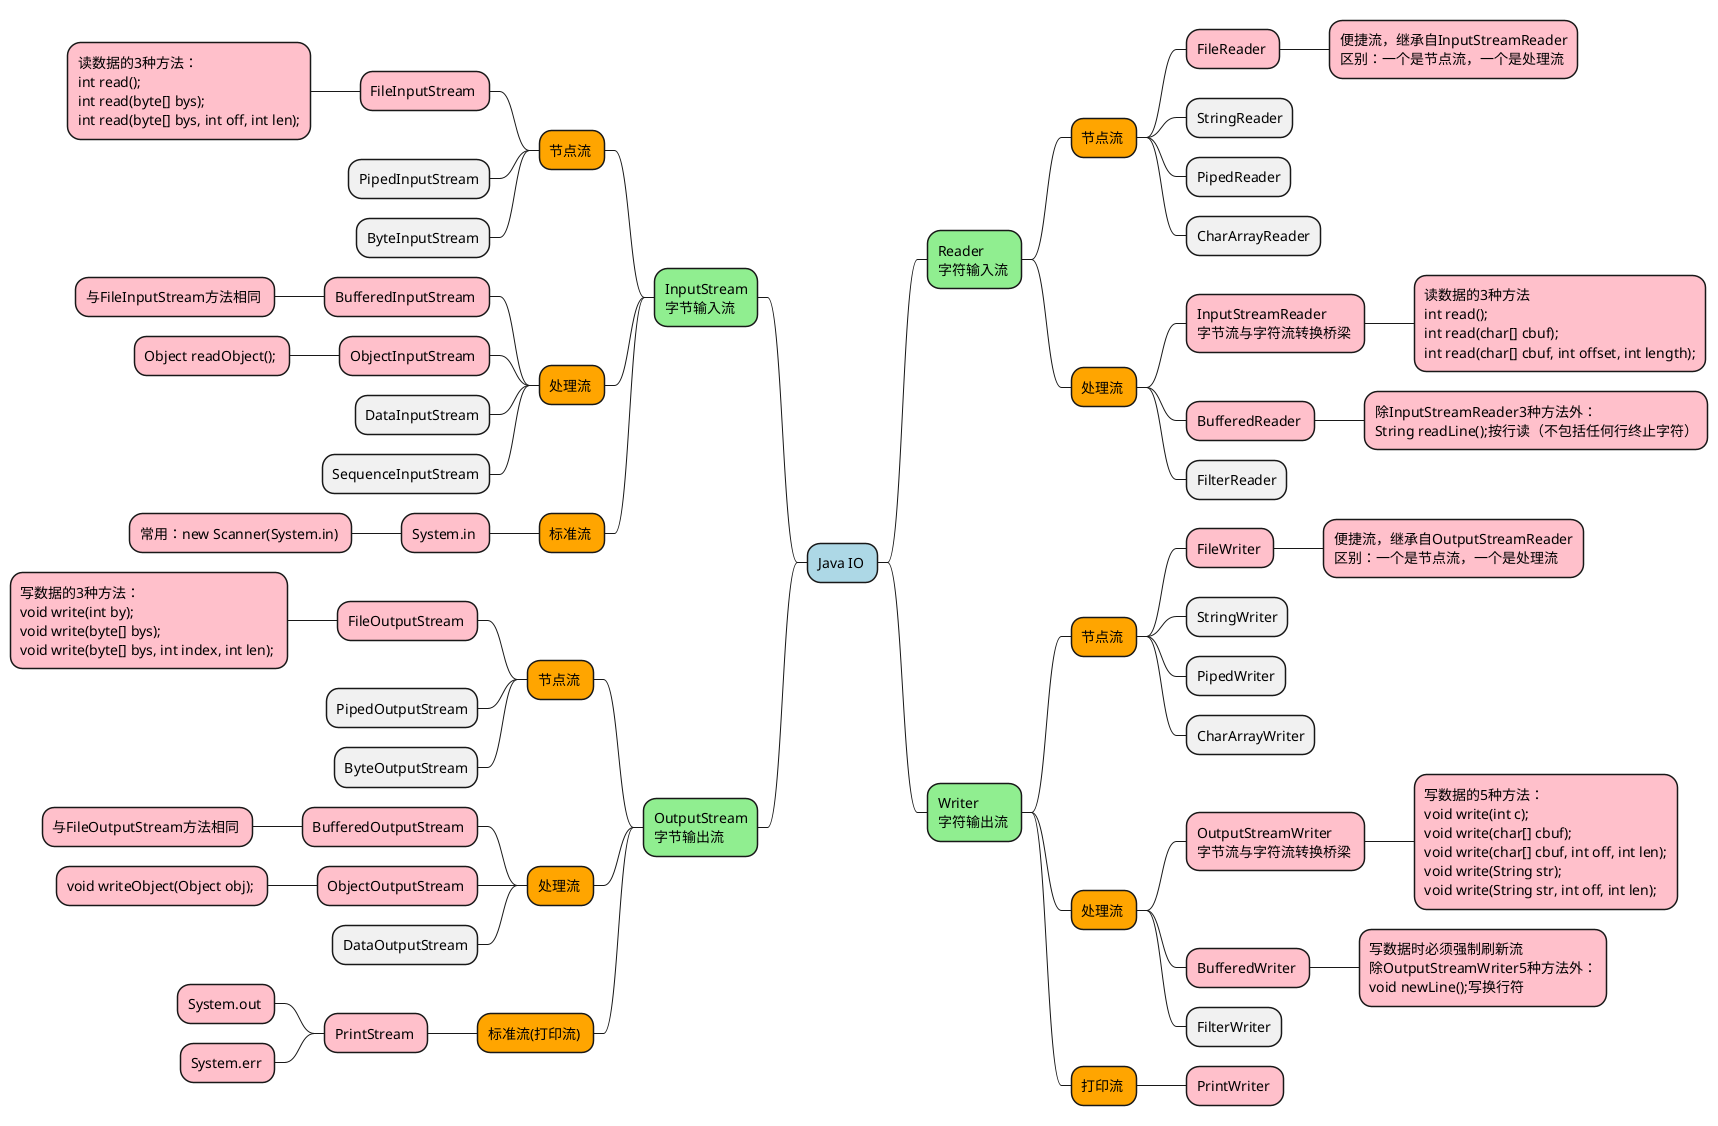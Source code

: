 @startmindmap
<style>
mindmapDiagram {
  .green {
    BackgroundColor lightgreen
  }
  .rose {
    BackgroundColor orange
  }
  .lightblue {
    BackgroundColor lightblue
  }
  .pink{
    BackgroundColor pink
  }
}
</style>
* Java IO <<lightblue>>
** Reader\n字符输入流 <<green>>
*** 节点流 <<rose>>
**** FileReader <<pink>>
***** 便捷流，继承自InputStreamReader\n区别：一个是节点流，一个是处理流<<pink>>
**** StringReader
**** PipedReader
**** CharArrayReader
*** 处理流 <<rose>>
**** InputStreamReader\n字节流与字符流转换桥梁 <<pink>>
***** 读数据的3种方法\nint read();\nint read(char[] cbuf);\nint read(char[] cbuf, int offset, int length);<<pink>>
**** BufferedReader <<pink>>
***** 除InputStreamReader3种方法外：\nString readLine();按行读（不包括任何行终止字符）<<pink>>
**** FilterReader


** Writer\n字符输出流 <<green>>
*** 节点流 <<rose>>
**** FileWriter <<pink>>
***** 便捷流，继承自OutputStreamReader\n区别：一个是节点流，一个是处理流<<pink>>
**** StringWriter
**** PipedWriter
**** CharArrayWriter
*** 处理流 <<rose>>
**** OutputStreamWriter\n字节流与字符流转换桥梁 <<pink>>
***** 写数据的5种方法：\nvoid write(int c);\nvoid write(char[] cbuf);\nvoid write(char[] cbuf, int off, int len);\nvoid write(String str);\nvoid write(String str, int off, int len);<<pink>>
**** BufferedWriter <<pink>>
***** 写数据时必须强制刷新流\n除OutputStreamWriter5种方法外：\nvoid newLine();写换行符<<pink>>
**** FilterWriter
*** 打印流 <<rose>>
**** PrintWriter <<pink>>


-- InputStream\n字节输入流 <<green>>
--- 节点流 <<rose>>
---- FileInputStream <<pink>>
----- 读数据的3种方法：\nint read();\nint read(byte[] bys);\nint read(byte[] bys, int off, int len);<<pink>>
---- PipedInputStream
---- ByteInputStream
--- 处理流 <<rose>>
---- BufferedInputStream <<pink>>
----- 与FileInputStream方法相同 <<pink>>
---- ObjectInputStream <<pink>>
----- Object readObject(); <<pink>>
---- DataInputStream
---- SequenceInputStream
--- 标准流 <<rose>>
---- System.in <<pink>>
----- 常用：new Scanner(System.in) <<pink>>


-- OutputStream\n字节输出流 <<green>>
--- 节点流 <<rose>>
---- FileOutputStream <<pink>>
----- 写数据的3种方法：\nvoid write(int by);\nvoid write(byte[] bys);\nvoid write(byte[] bys, int index, int len); <<pink>>
---- PipedOutputStream
---- ByteOutputStream
--- 处理流 <<rose>>
---- BufferedOutputStream <<pink>>
----- 与FileOutputStream方法相同 <<pink>>
---- ObjectOutputStream <<pink>>
----- void writeObject(Object obj); <<pink>>
---- DataOutputStream
--- 标准流(打印流) <<rose>>
---- PrintStream <<pink>>
----- System.out <<pink>>
----- System.err <<pink>>
@endmindmap
